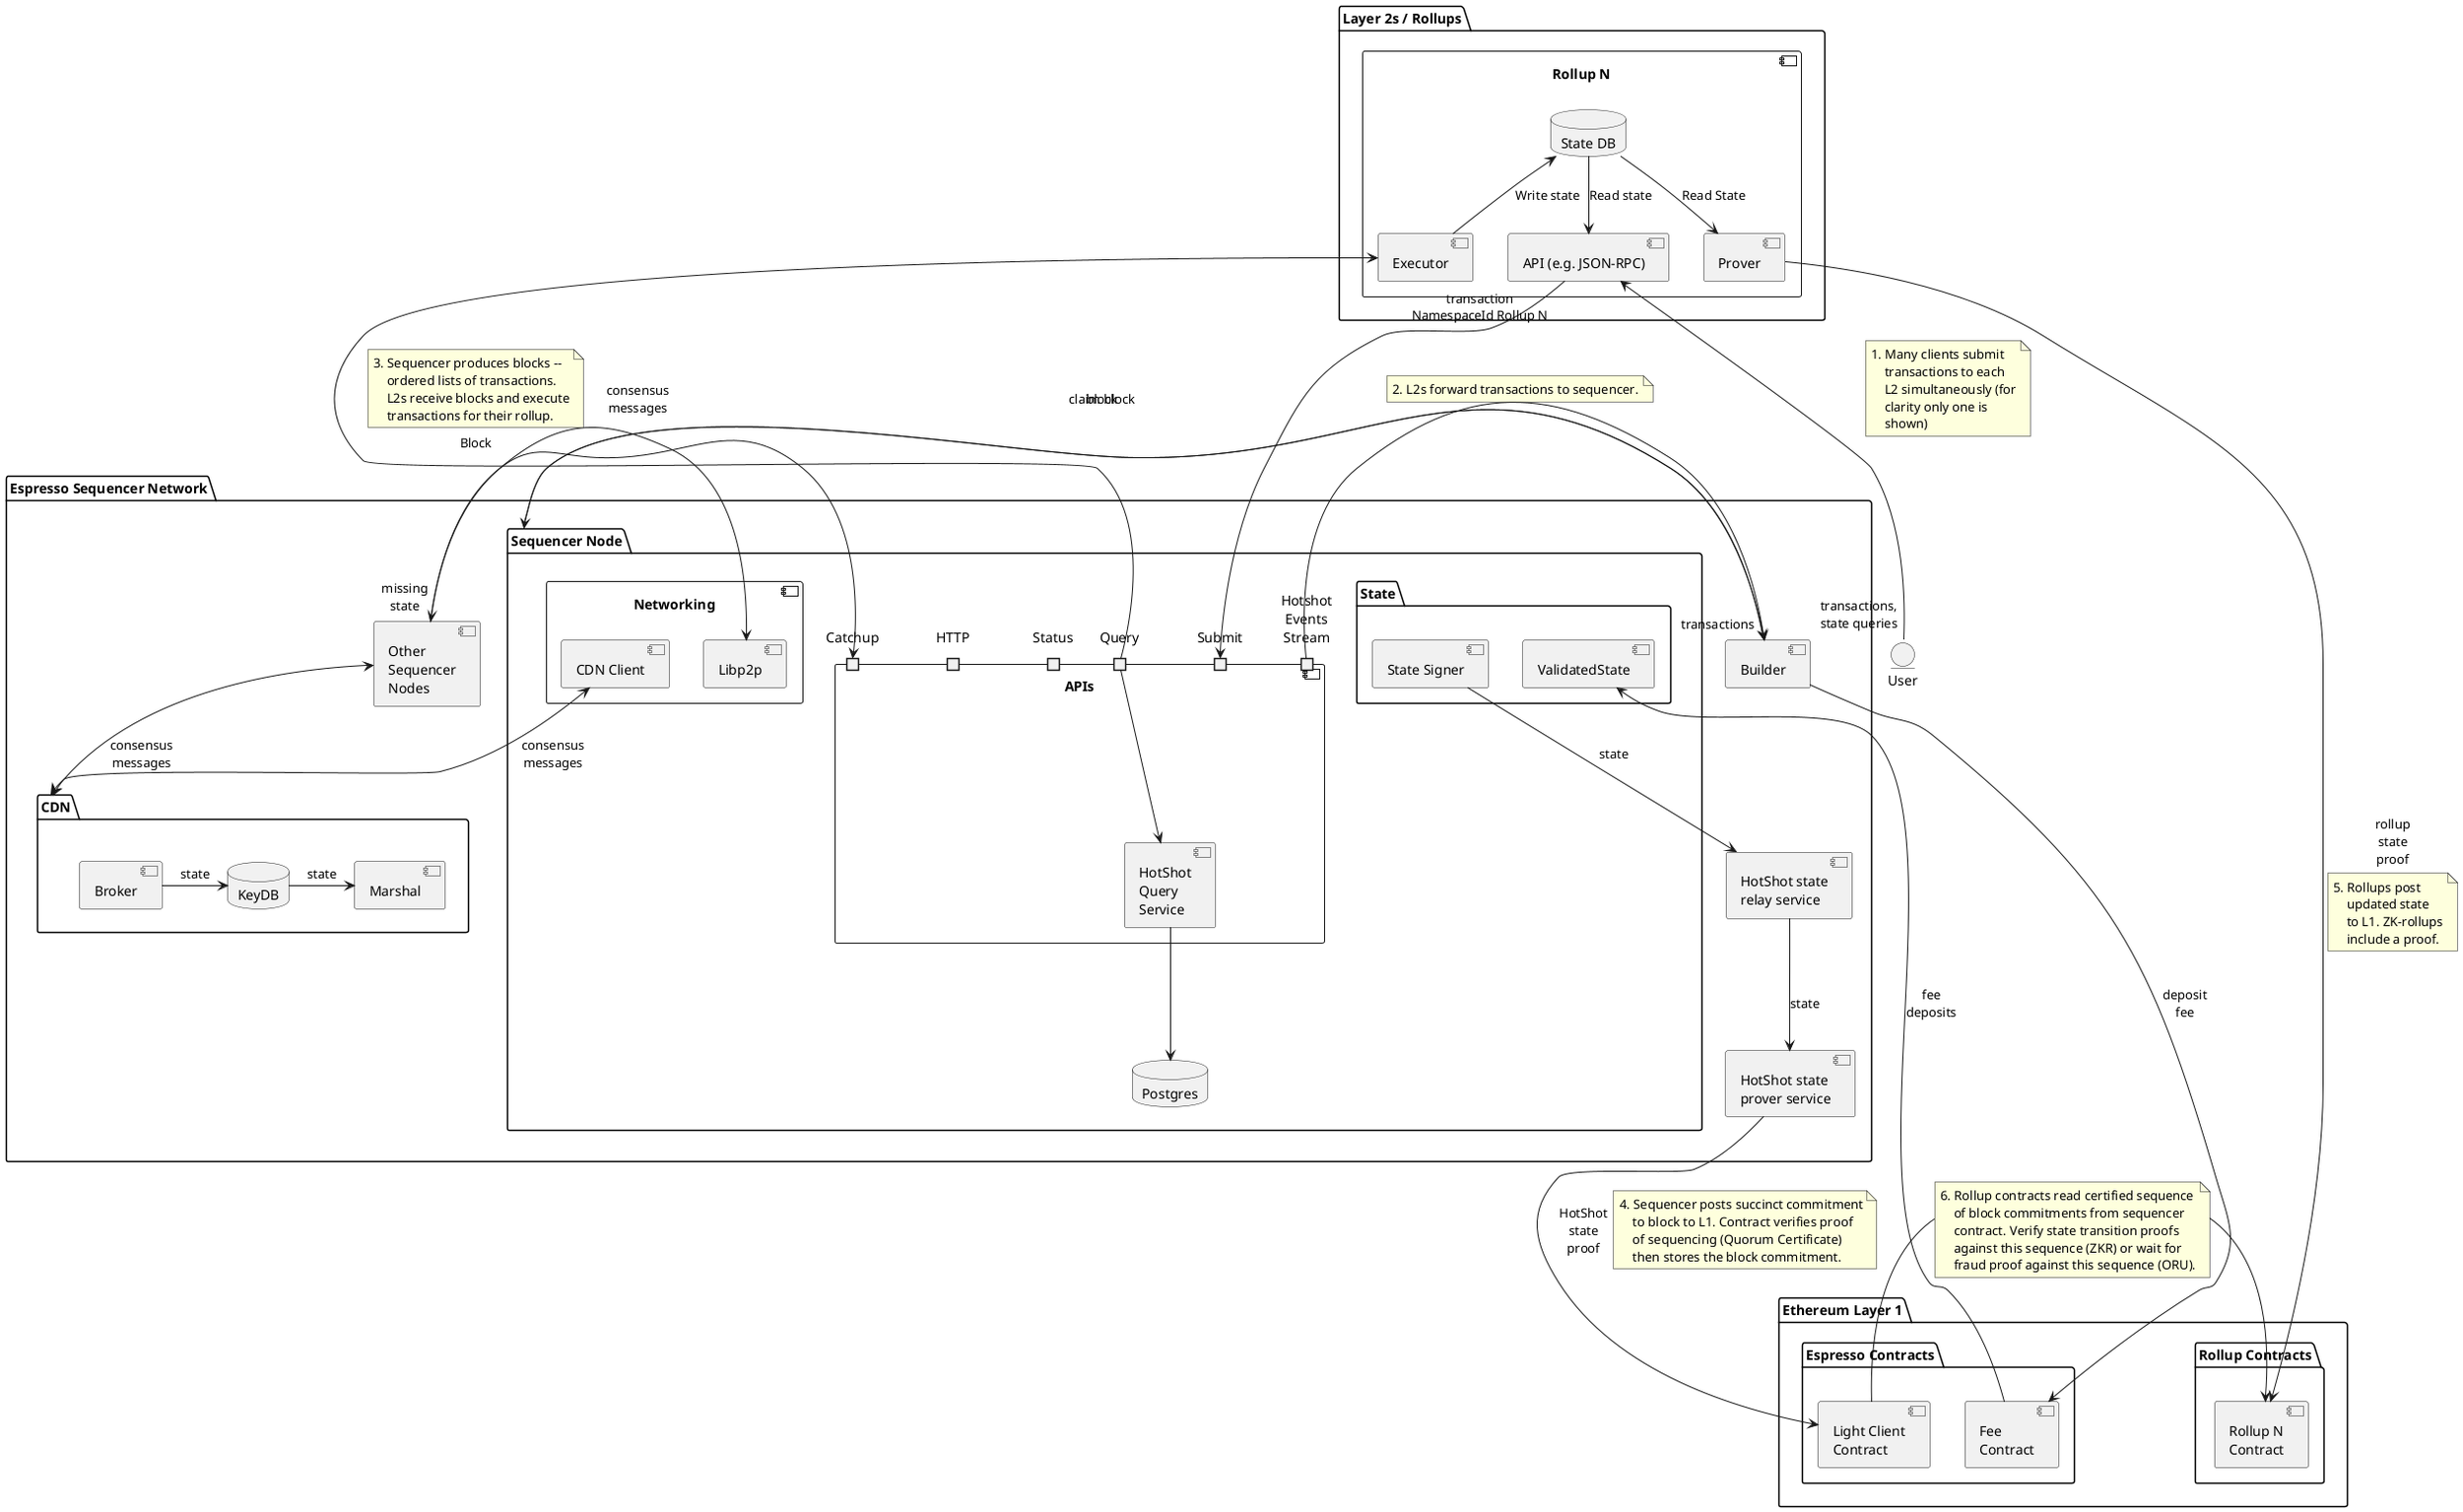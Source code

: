 @startuml
package "Espresso Sequencer Network" as Network {
    component "Other\nSequencer\nNodes" as Nodes
    package CDN {
        component Broker
        component Marshal
        database KeyDB
    }

    'CDN Layout
    Broker -> KeyDB: state
    KeyDB -> Marshal: state
    Nodes <--> CDN: consensus\nmessages

    package "Sequencer Node" as Seq {
        database "Postgres" as DB
        component "APIs" {
            port Catchup
            port HTTP
            port Status
            port Submit
            port Query
            port "Hotshot\nEvents\nStream" as Events
            component "HotShot\nQuery\nService" as QS
        }
        component "Networking"{
            component Libp2p
            component "CDN Client"
        }

        package State as State {
            component "State Signer" as Signer
            component "ValidatedState" as Validated
        }
    }
    component "HotShot state\nprover service" as HSProver
    component "HotShot state\nrelay service" as Relay
    component "Builder" as Builder
    Query --> QS
}

Nodes -up-> Catchup: "missing\nstate" " "
Nodes <--> Libp2p: consensus\nmessages
"CDN Client" <--> CDN: consensus\nmessages

QS --> DB
Signer -down-> Relay: state
Seq -right-> Builder: claim block
Relay --> HSProver: state

Events -> Builder: " " "transactions"
Builder -left-> Seq: block

package "Layer 2s / Rollups" as L2s {
    component "Rollup N" as L2 {
        component "API (e.g. JSON-RPC)" as L2_RPC
        component Executor as L2_Exec
        component Prover as L2_Prover
        database "State DB" as L2_State
    }
}
package "Ethereum Layer 1" as L1 {
    package "Espresso Contracts" as Esp_L1 {
        component "Light Client\nContract" as LC_L1
        component "Fee\nContract" as Fee_L1
    }
    package "Rollup Contracts" {
        component "Rollup N\nContract" as L2_L1
    }
}

entity User
User -Up-> L2_RPC : "transactions,\nstate queries" " "
note top of link
1. Many clients submit
    transactions to each
    L2 simultaneously (for
    clarity only one is
    shown)
end note

L2_RPC --> Submit : "transaction\nNamespaceId Rollup N" " "
note top of link
2. L2s forward transactions to sequencer.
end note

Query -up-> L2_Exec : Block
note top of link
3. Sequencer produces blocks --
    ordered lists of transactions.
    L2s receive blocks and execute
    transactions for their rollup.
end note

HSProver -down-> LC_L1 : HotShot\nstate\nproof
note right of link
4. Sequencer posts succinct commitment
    to block to L1. Contract verifies proof
    of sequencing (Quorum Certificate)
    then stores the block commitment.
end note

L2_Prover -> L2_L1 : rollup\nstate\nproof
note bottom of link
5. Rollups post
    updated state
    to L1. ZK-rollups
    include a proof.
end note

LC_L1 -> L2_L1
note bottom of link
6. Rollup contracts read certified sequence
    of block commitments from sequencer
    contract. Verify state transition proofs
    against this sequence (ZKR) or wait for
    fraud proof against this sequence (ORU).
end note

' L2 1 details
L2_RPC <-up- L2_State : Read state
L2_Exec -up-> L2_State : Write state
L2_Prover <-up- L2_State : Read State

Builder --> Fee_L1: deposit\nfee
Fee_L1 -up-> Validated: fee\ndeposits

@enduml
